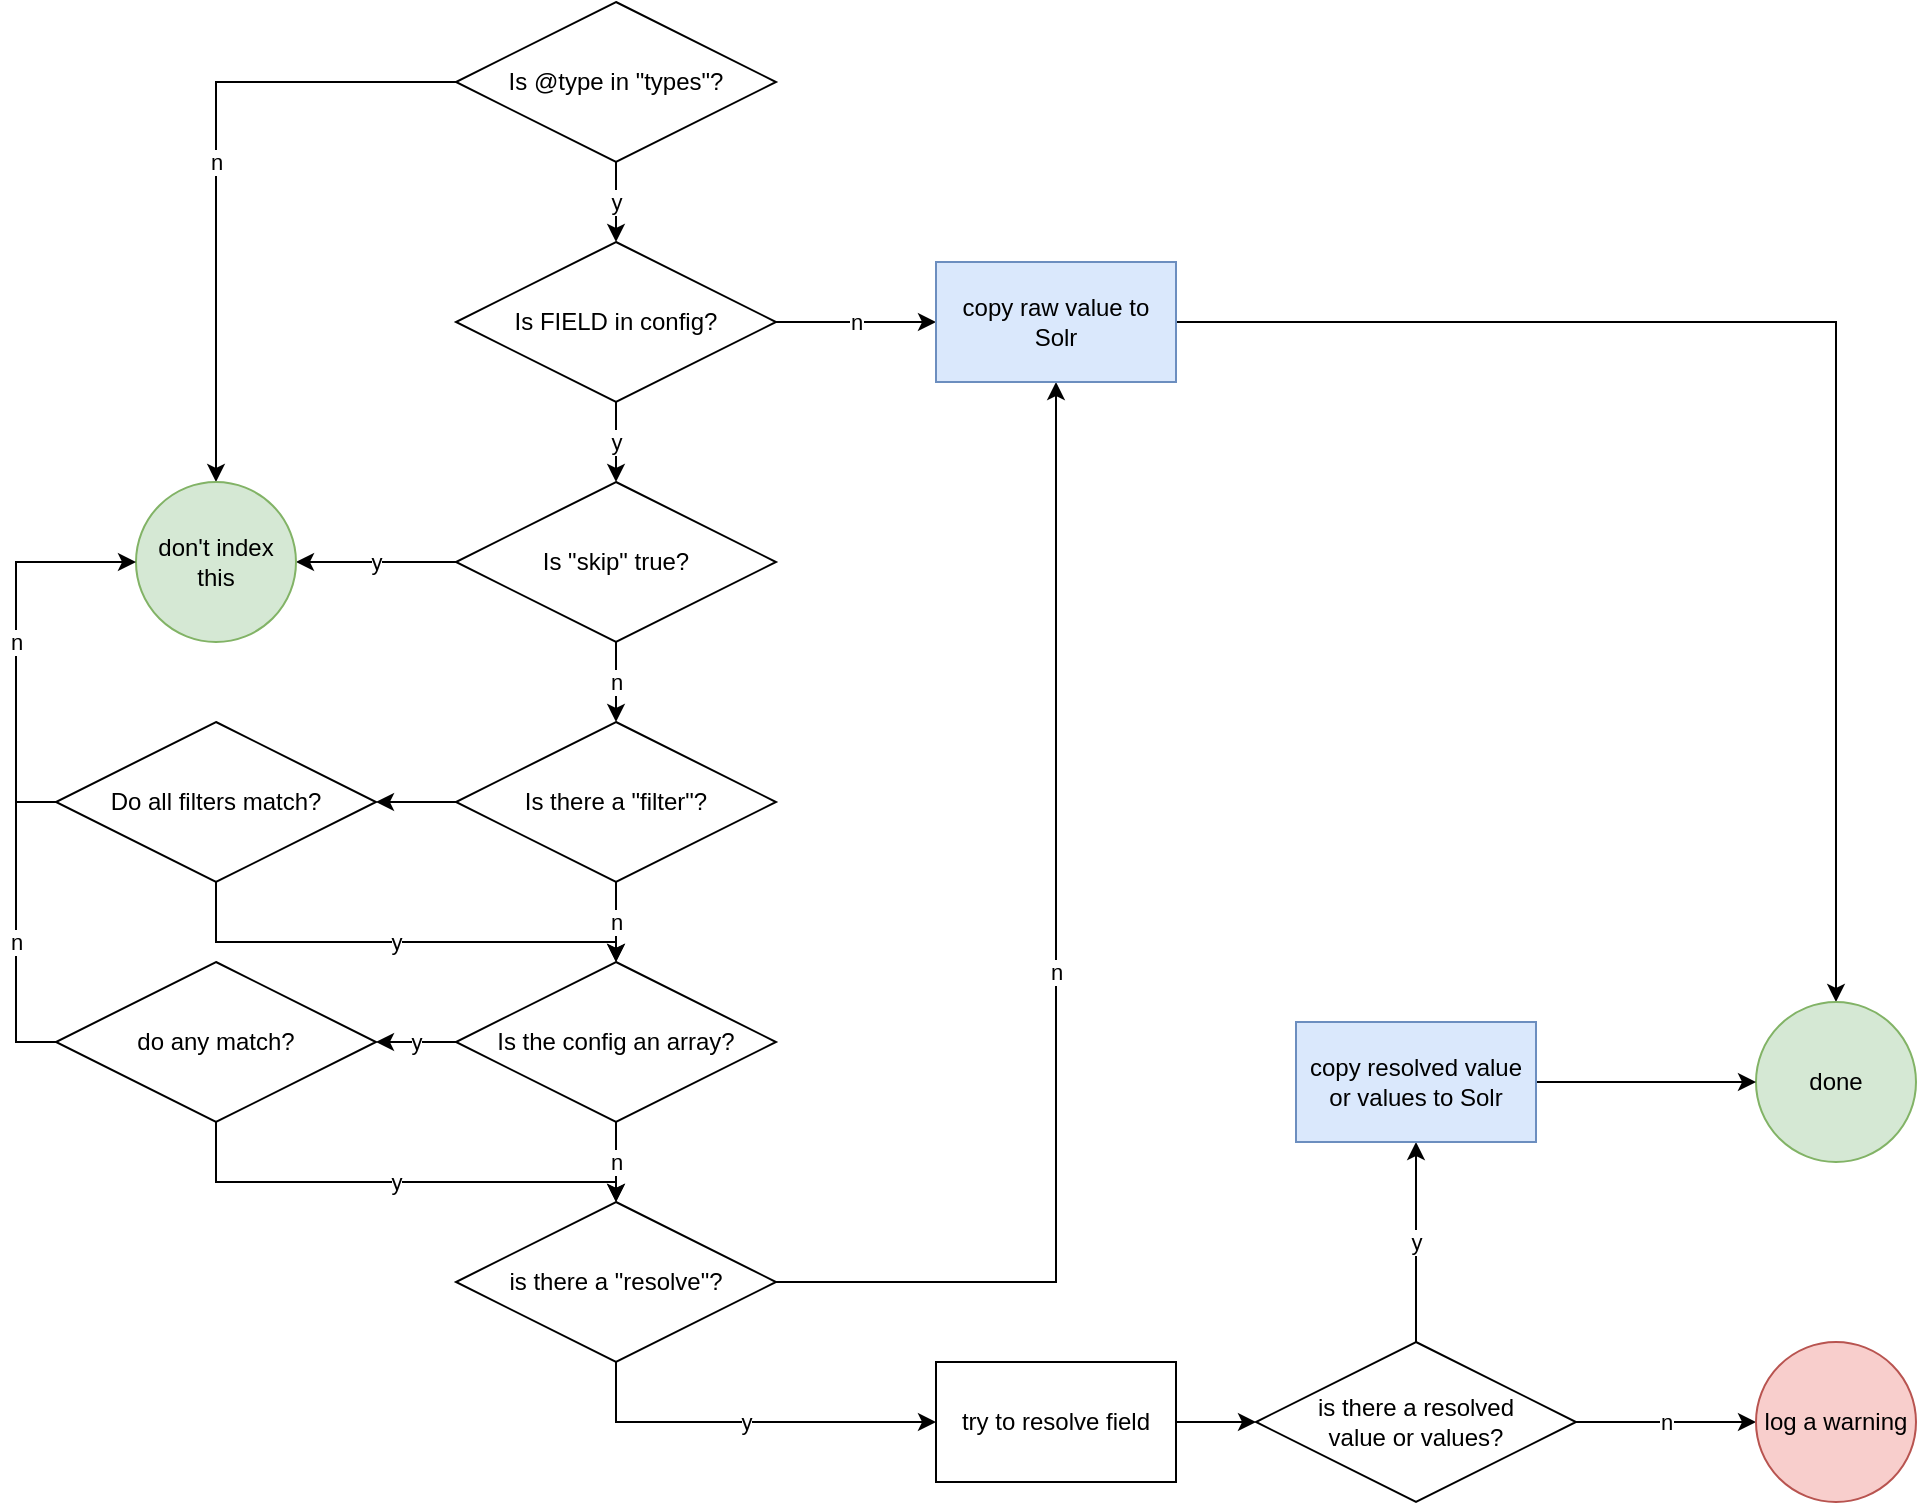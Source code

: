 <mxfile version="14.4.3" type="device"><diagram id="OgyA1l3eEu9-sjRbioFQ" name="Page-1"><mxGraphModel dx="1106" dy="860" grid="1" gridSize="10" guides="1" tooltips="1" connect="1" arrows="1" fold="1" page="1" pageScale="1" pageWidth="1169" pageHeight="827" math="0" shadow="0"><root><mxCell id="0"/><mxCell id="1" parent="0"/><mxCell id="-Za1gVhbBvNoqRYKadeG-5" value="n" style="edgeStyle=orthogonalEdgeStyle;rounded=0;orthogonalLoop=1;jettySize=auto;html=1;exitX=0;exitY=0.5;exitDx=0;exitDy=0;" parent="1" source="-Za1gVhbBvNoqRYKadeG-1" target="-Za1gVhbBvNoqRYKadeG-10" edge="1"><mxGeometry relative="1" as="geometry"><mxPoint x="560" y="160" as="targetPoint"/></mxGeometry></mxCell><mxCell id="-Za1gVhbBvNoqRYKadeG-6" value="y" style="edgeStyle=orthogonalEdgeStyle;rounded=0;orthogonalLoop=1;jettySize=auto;html=1;exitX=0.5;exitY=1;exitDx=0;exitDy=0;entryX=0.5;entryY=0;entryDx=0;entryDy=0;" parent="1" source="-Za1gVhbBvNoqRYKadeG-1" target="-Za1gVhbBvNoqRYKadeG-3" edge="1"><mxGeometry relative="1" as="geometry"/></mxCell><mxCell id="-Za1gVhbBvNoqRYKadeG-1" value="Is @type in &quot;types&quot;?" style="rhombus;whiteSpace=wrap;html=1;" parent="1" vertex="1"><mxGeometry x="240" y="40" width="160" height="80" as="geometry"/></mxCell><mxCell id="-Za1gVhbBvNoqRYKadeG-7" value="n" style="edgeStyle=orthogonalEdgeStyle;rounded=0;orthogonalLoop=1;jettySize=auto;html=1;exitX=1;exitY=0.5;exitDx=0;exitDy=0;entryX=0;entryY=0.5;entryDx=0;entryDy=0;" parent="1" source="-Za1gVhbBvNoqRYKadeG-3" target="-Za1gVhbBvNoqRYKadeG-40" edge="1"><mxGeometry relative="1" as="geometry"><mxPoint x="500" y="200" as="targetPoint"/></mxGeometry></mxCell><mxCell id="-Za1gVhbBvNoqRYKadeG-12" value="y" style="edgeStyle=orthogonalEdgeStyle;rounded=0;orthogonalLoop=1;jettySize=auto;html=1;exitX=0.5;exitY=1;exitDx=0;exitDy=0;entryX=0.5;entryY=0;entryDx=0;entryDy=0;" parent="1" source="-Za1gVhbBvNoqRYKadeG-3" target="-Za1gVhbBvNoqRYKadeG-9" edge="1"><mxGeometry relative="1" as="geometry"/></mxCell><mxCell id="-Za1gVhbBvNoqRYKadeG-3" value="Is FIELD in config?" style="rhombus;whiteSpace=wrap;html=1;" parent="1" vertex="1"><mxGeometry x="240" y="160" width="160" height="80" as="geometry"/></mxCell><mxCell id="-Za1gVhbBvNoqRYKadeG-11" value="y" style="edgeStyle=orthogonalEdgeStyle;rounded=0;orthogonalLoop=1;jettySize=auto;html=1;exitX=0;exitY=0.5;exitDx=0;exitDy=0;" parent="1" source="-Za1gVhbBvNoqRYKadeG-9" target="-Za1gVhbBvNoqRYKadeG-10" edge="1"><mxGeometry relative="1" as="geometry"/></mxCell><mxCell id="-Za1gVhbBvNoqRYKadeG-14" value="n" style="edgeStyle=orthogonalEdgeStyle;rounded=0;orthogonalLoop=1;jettySize=auto;html=1;exitX=0.5;exitY=1;exitDx=0;exitDy=0;entryX=0.5;entryY=0;entryDx=0;entryDy=0;" parent="1" source="-Za1gVhbBvNoqRYKadeG-9" target="-Za1gVhbBvNoqRYKadeG-13" edge="1"><mxGeometry relative="1" as="geometry"/></mxCell><mxCell id="-Za1gVhbBvNoqRYKadeG-9" value="Is &quot;skip&quot; true?" style="rhombus;whiteSpace=wrap;html=1;" parent="1" vertex="1"><mxGeometry x="240" y="280" width="160" height="80" as="geometry"/></mxCell><mxCell id="-Za1gVhbBvNoqRYKadeG-10" value="don't index this" style="ellipse;whiteSpace=wrap;html=1;aspect=fixed;fillColor=#d5e8d4;strokeColor=#82b366;" parent="1" vertex="1"><mxGeometry x="80" y="280" width="80" height="80" as="geometry"/></mxCell><mxCell id="-Za1gVhbBvNoqRYKadeG-18" value="n" style="edgeStyle=orthogonalEdgeStyle;rounded=0;orthogonalLoop=1;jettySize=auto;html=1;exitX=0.5;exitY=1;exitDx=0;exitDy=0;entryX=0.5;entryY=0;entryDx=0;entryDy=0;" parent="1" source="-Za1gVhbBvNoqRYKadeG-13" target="-Za1gVhbBvNoqRYKadeG-19" edge="1"><mxGeometry relative="1" as="geometry"><mxPoint x="500" y="590" as="targetPoint"/></mxGeometry></mxCell><mxCell id="-Za1gVhbBvNoqRYKadeG-29" style="edgeStyle=orthogonalEdgeStyle;rounded=0;orthogonalLoop=1;jettySize=auto;html=1;exitX=0;exitY=0.5;exitDx=0;exitDy=0;entryX=1;entryY=0.5;entryDx=0;entryDy=0;" parent="1" source="-Za1gVhbBvNoqRYKadeG-13" target="-Za1gVhbBvNoqRYKadeG-15" edge="1"><mxGeometry relative="1" as="geometry"/></mxCell><mxCell id="-Za1gVhbBvNoqRYKadeG-13" value="Is there a &quot;filter&quot;?" style="rhombus;whiteSpace=wrap;html=1;" parent="1" vertex="1"><mxGeometry x="240" y="400" width="160" height="80" as="geometry"/></mxCell><mxCell id="-Za1gVhbBvNoqRYKadeG-30" value="y" style="edgeStyle=orthogonalEdgeStyle;rounded=0;orthogonalLoop=1;jettySize=auto;html=1;exitX=0.5;exitY=1;exitDx=0;exitDy=0;entryX=0.5;entryY=0;entryDx=0;entryDy=0;" parent="1" source="-Za1gVhbBvNoqRYKadeG-15" target="-Za1gVhbBvNoqRYKadeG-19" edge="1"><mxGeometry relative="1" as="geometry"><Array as="points"><mxPoint x="120" y="510"/><mxPoint x="320" y="510"/></Array></mxGeometry></mxCell><mxCell id="-Za1gVhbBvNoqRYKadeG-31" value="n" style="edgeStyle=orthogonalEdgeStyle;rounded=0;orthogonalLoop=1;jettySize=auto;html=1;exitX=0;exitY=0.5;exitDx=0;exitDy=0;entryX=0;entryY=0.5;entryDx=0;entryDy=0;" parent="1" source="-Za1gVhbBvNoqRYKadeG-15" target="-Za1gVhbBvNoqRYKadeG-10" edge="1"><mxGeometry relative="1" as="geometry"/></mxCell><mxCell id="-Za1gVhbBvNoqRYKadeG-15" value="Do all filters match?" style="rhombus;whiteSpace=wrap;html=1;" parent="1" vertex="1"><mxGeometry x="40" y="400" width="160" height="80" as="geometry"/></mxCell><mxCell id="-Za1gVhbBvNoqRYKadeG-26" value="n" style="edgeStyle=orthogonalEdgeStyle;rounded=0;orthogonalLoop=1;jettySize=auto;html=1;exitX=0.5;exitY=1;exitDx=0;exitDy=0;entryX=0.5;entryY=0;entryDx=0;entryDy=0;" parent="1" source="-Za1gVhbBvNoqRYKadeG-19" target="-Za1gVhbBvNoqRYKadeG-24" edge="1"><mxGeometry relative="1" as="geometry"/></mxCell><mxCell id="-Za1gVhbBvNoqRYKadeG-34" value="y" style="edgeStyle=orthogonalEdgeStyle;rounded=0;orthogonalLoop=1;jettySize=auto;html=1;exitX=0;exitY=0.5;exitDx=0;exitDy=0;entryX=1;entryY=0.5;entryDx=0;entryDy=0;endArrow=classic;endFill=1;" parent="1" source="-Za1gVhbBvNoqRYKadeG-19" target="-Za1gVhbBvNoqRYKadeG-20" edge="1"><mxGeometry relative="1" as="geometry"/></mxCell><mxCell id="-Za1gVhbBvNoqRYKadeG-19" value="Is the config an array?" style="rhombus;whiteSpace=wrap;html=1;" parent="1" vertex="1"><mxGeometry x="240" y="520" width="160" height="80" as="geometry"/></mxCell><mxCell id="-Za1gVhbBvNoqRYKadeG-33" value="n" style="edgeStyle=orthogonalEdgeStyle;rounded=0;orthogonalLoop=1;jettySize=auto;html=1;exitX=0;exitY=0.5;exitDx=0;exitDy=0;endArrow=none;endFill=0;" parent="1" source="-Za1gVhbBvNoqRYKadeG-20" edge="1"><mxGeometry relative="1" as="geometry"><mxPoint x="20" y="440" as="targetPoint"/></mxGeometry></mxCell><mxCell id="-Za1gVhbBvNoqRYKadeG-35" value="y" style="edgeStyle=orthogonalEdgeStyle;rounded=0;orthogonalLoop=1;jettySize=auto;html=1;exitX=0.5;exitY=1;exitDx=0;exitDy=0;entryX=0.5;entryY=0;entryDx=0;entryDy=0;endArrow=classic;endFill=1;" parent="1" source="-Za1gVhbBvNoqRYKadeG-20" target="-Za1gVhbBvNoqRYKadeG-24" edge="1"><mxGeometry relative="1" as="geometry"><Array as="points"><mxPoint x="120" y="630"/><mxPoint x="320" y="630"/></Array></mxGeometry></mxCell><mxCell id="-Za1gVhbBvNoqRYKadeG-20" value="do any match?" style="rhombus;whiteSpace=wrap;html=1;" parent="1" vertex="1"><mxGeometry x="40" y="520" width="160" height="80" as="geometry"/></mxCell><mxCell id="-Za1gVhbBvNoqRYKadeG-36" value="n" style="edgeStyle=orthogonalEdgeStyle;rounded=0;orthogonalLoop=1;jettySize=auto;html=1;exitX=1;exitY=0.5;exitDx=0;exitDy=0;endArrow=classic;endFill=1;entryX=0.5;entryY=1;entryDx=0;entryDy=0;" parent="1" source="-Za1gVhbBvNoqRYKadeG-24" target="-Za1gVhbBvNoqRYKadeG-40" edge="1"><mxGeometry relative="1" as="geometry"><mxPoint x="540" y="240" as="targetPoint"/></mxGeometry></mxCell><mxCell id="-Za1gVhbBvNoqRYKadeG-37" value="y" style="edgeStyle=orthogonalEdgeStyle;rounded=0;orthogonalLoop=1;jettySize=auto;html=1;exitX=0.5;exitY=1;exitDx=0;exitDy=0;endArrow=classic;endFill=1;" parent="1" source="-Za1gVhbBvNoqRYKadeG-24" target="-Za1gVhbBvNoqRYKadeG-38" edge="1"><mxGeometry relative="1" as="geometry"><mxPoint x="440" y="780" as="targetPoint"/></mxGeometry></mxCell><mxCell id="-Za1gVhbBvNoqRYKadeG-24" value="is there a &quot;resolve&quot;?" style="rhombus;whiteSpace=wrap;html=1;" parent="1" vertex="1"><mxGeometry x="240" y="640" width="160" height="80" as="geometry"/></mxCell><mxCell id="-Za1gVhbBvNoqRYKadeG-44" style="edgeStyle=orthogonalEdgeStyle;rounded=0;orthogonalLoop=1;jettySize=auto;html=1;exitX=1;exitY=0.5;exitDx=0;exitDy=0;entryX=0;entryY=0.5;entryDx=0;entryDy=0;endArrow=classic;endFill=1;" parent="1" source="-Za1gVhbBvNoqRYKadeG-38" target="-Za1gVhbBvNoqRYKadeG-43" edge="1"><mxGeometry relative="1" as="geometry"/></mxCell><mxCell id="-Za1gVhbBvNoqRYKadeG-38" value="try to resolve field" style="rounded=0;whiteSpace=wrap;html=1;" parent="1" vertex="1"><mxGeometry x="480" y="720" width="120" height="60" as="geometry"/></mxCell><mxCell id="-Za1gVhbBvNoqRYKadeG-51" style="edgeStyle=orthogonalEdgeStyle;rounded=0;orthogonalLoop=1;jettySize=auto;html=1;exitX=1;exitY=0.5;exitDx=0;exitDy=0;entryX=0.5;entryY=0;entryDx=0;entryDy=0;endArrow=classic;endFill=1;" parent="1" source="-Za1gVhbBvNoqRYKadeG-40" target="-Za1gVhbBvNoqRYKadeG-48" edge="1"><mxGeometry relative="1" as="geometry"/></mxCell><mxCell id="-Za1gVhbBvNoqRYKadeG-40" value="copy raw value to Solr" style="rounded=0;whiteSpace=wrap;html=1;fillColor=#dae8fc;strokeColor=#6c8ebf;" parent="1" vertex="1"><mxGeometry x="480" y="170" width="120" height="60" as="geometry"/></mxCell><mxCell id="-Za1gVhbBvNoqRYKadeG-45" value="y" style="edgeStyle=orthogonalEdgeStyle;rounded=0;orthogonalLoop=1;jettySize=auto;html=1;exitX=0.5;exitY=0;exitDx=0;exitDy=0;endArrow=classic;endFill=1;entryX=0.5;entryY=1;entryDx=0;entryDy=0;" parent="1" source="-Za1gVhbBvNoqRYKadeG-43" target="-Za1gVhbBvNoqRYKadeG-49" edge="1"><mxGeometry relative="1" as="geometry"/></mxCell><mxCell id="-Za1gVhbBvNoqRYKadeG-47" value="n" style="edgeStyle=orthogonalEdgeStyle;rounded=0;orthogonalLoop=1;jettySize=auto;html=1;exitX=1;exitY=0.5;exitDx=0;exitDy=0;entryX=0;entryY=0.5;entryDx=0;entryDy=0;endArrow=classic;endFill=1;" parent="1" source="-Za1gVhbBvNoqRYKadeG-43" target="-Za1gVhbBvNoqRYKadeG-46" edge="1"><mxGeometry relative="1" as="geometry"/></mxCell><mxCell id="-Za1gVhbBvNoqRYKadeG-43" value="is there a resolved&lt;br&gt;value or values?" style="rhombus;whiteSpace=wrap;html=1;" parent="1" vertex="1"><mxGeometry x="640" y="710" width="160" height="80" as="geometry"/></mxCell><mxCell id="-Za1gVhbBvNoqRYKadeG-46" value="log a warning" style="ellipse;whiteSpace=wrap;html=1;aspect=fixed;fillColor=#f8cecc;strokeColor=#b85450;" parent="1" vertex="1"><mxGeometry x="890" y="710" width="80" height="80" as="geometry"/></mxCell><mxCell id="-Za1gVhbBvNoqRYKadeG-48" value="done" style="ellipse;whiteSpace=wrap;html=1;aspect=fixed;fillColor=#d5e8d4;strokeColor=#82b366;" parent="1" vertex="1"><mxGeometry x="890" y="540" width="80" height="80" as="geometry"/></mxCell><mxCell id="-Za1gVhbBvNoqRYKadeG-50" style="edgeStyle=orthogonalEdgeStyle;rounded=0;orthogonalLoop=1;jettySize=auto;html=1;exitX=1;exitY=0.5;exitDx=0;exitDy=0;entryX=0;entryY=0.5;entryDx=0;entryDy=0;endArrow=classic;endFill=1;" parent="1" source="-Za1gVhbBvNoqRYKadeG-49" target="-Za1gVhbBvNoqRYKadeG-48" edge="1"><mxGeometry relative="1" as="geometry"><mxPoint x="720" y="480" as="targetPoint"/></mxGeometry></mxCell><mxCell id="-Za1gVhbBvNoqRYKadeG-49" value="copy resolved value&lt;br&gt;or values to Solr" style="rounded=0;whiteSpace=wrap;html=1;fillColor=#dae8fc;strokeColor=#6c8ebf;" parent="1" vertex="1"><mxGeometry x="660" y="550" width="120" height="60" as="geometry"/></mxCell></root></mxGraphModel></diagram></mxfile>
